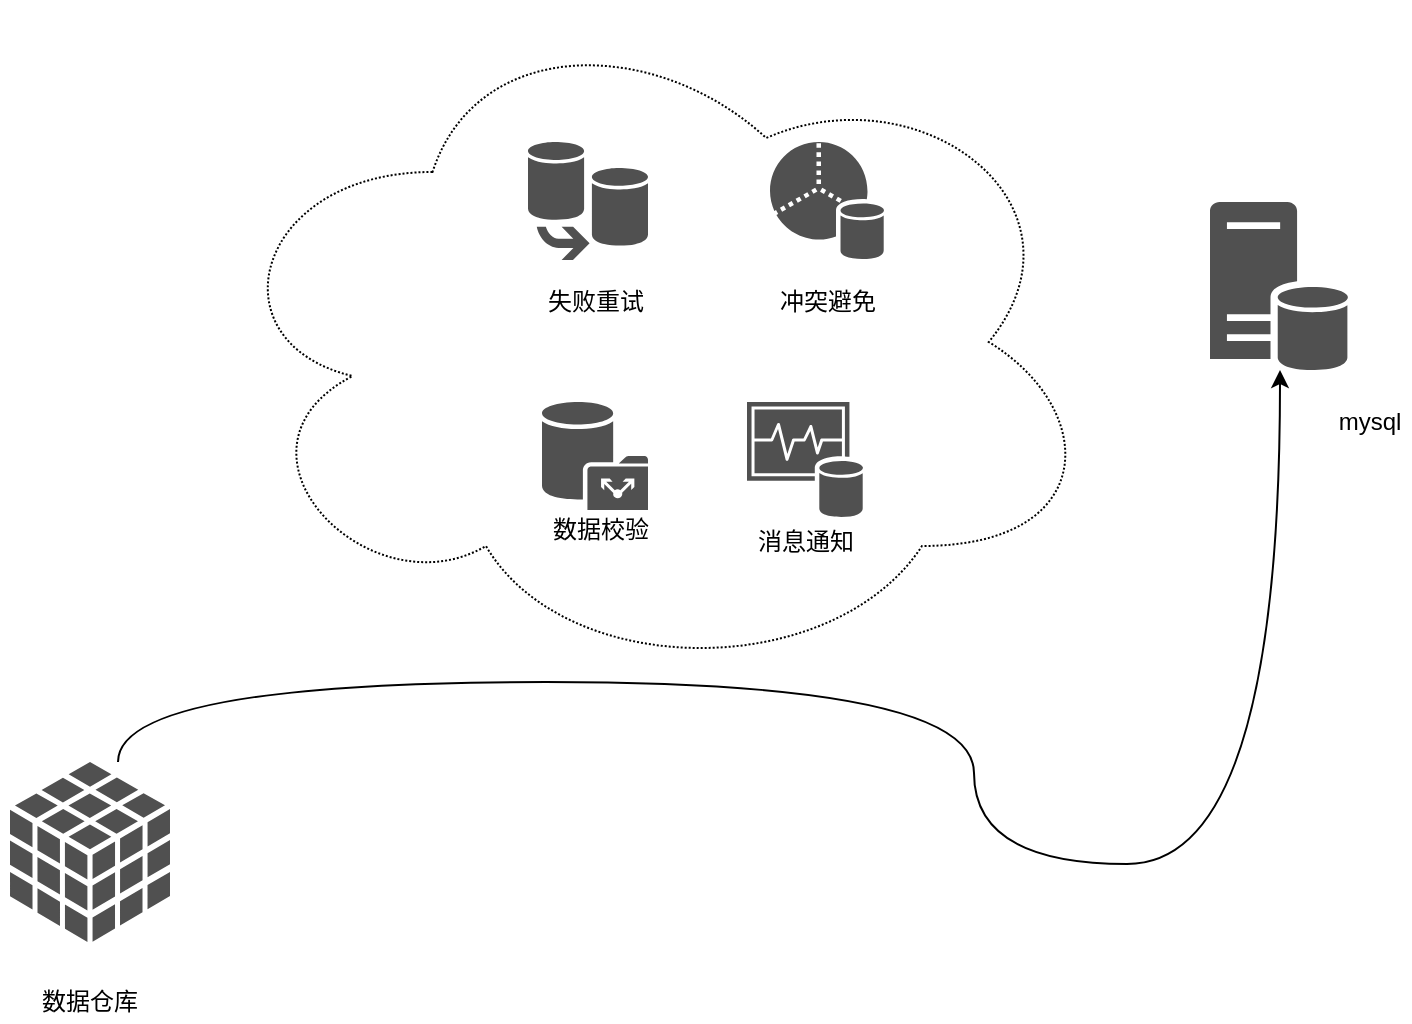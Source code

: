 <mxfile version="13.1.0" type="github">
  <diagram id="hAr6CDP33GyeZNMjy5qR" name="Page-1">
    <mxGraphModel dx="946" dy="1831" grid="1" gridSize="10" guides="1" tooltips="1" connect="1" arrows="1" fold="1" page="1" pageScale="1" pageWidth="827" pageHeight="1169" math="0" shadow="0">
      <root>
        <mxCell id="0" />
        <mxCell id="1" parent="0" />
        <mxCell id="igZO0AMjIh1gHoKqFqB2-17" value="" style="ellipse;shape=cloud;whiteSpace=wrap;html=1;dashed=1;dashPattern=1 1;strokeColor=#000000;strokeWidth=1;fillColor=#ffffff;gradientColor=none;" vertex="1" parent="1">
          <mxGeometry x="190" y="-10" width="445" height="340" as="geometry" />
        </mxCell>
        <mxCell id="igZO0AMjIh1gHoKqFqB2-1" value="" style="pointerEvents=1;shadow=0;dashed=0;html=1;strokeColor=none;fillColor=#505050;labelPosition=center;verticalLabelPosition=bottom;verticalAlign=top;outlineConnect=0;align=center;shape=mxgraph.office.servers.database_server;" vertex="1" parent="1">
          <mxGeometry x="690" y="90" width="70" height="84" as="geometry" />
        </mxCell>
        <mxCell id="igZO0AMjIh1gHoKqFqB2-6" style="edgeStyle=orthogonalEdgeStyle;rounded=0;orthogonalLoop=1;jettySize=auto;html=1;curved=1;" edge="1" parent="1" source="igZO0AMjIh1gHoKqFqB2-2" target="igZO0AMjIh1gHoKqFqB2-1">
          <mxGeometry relative="1" as="geometry">
            <Array as="points">
              <mxPoint x="144" y="330" />
              <mxPoint x="572" y="330" />
              <mxPoint x="572" y="421" />
            </Array>
          </mxGeometry>
        </mxCell>
        <mxCell id="igZO0AMjIh1gHoKqFqB2-2" value="" style="shadow=0;dashed=0;html=1;strokeColor=none;fillColor=#505050;labelPosition=center;verticalLabelPosition=bottom;verticalAlign=top;outlineConnect=0;align=center;shape=mxgraph.office.databases.database_cube;" vertex="1" parent="1">
          <mxGeometry x="90" y="370" width="80" height="90" as="geometry" />
        </mxCell>
        <mxCell id="igZO0AMjIh1gHoKqFqB2-3" value="数据仓库" style="text;html=1;strokeColor=none;fillColor=none;align=center;verticalAlign=middle;whiteSpace=wrap;rounded=0;" vertex="1" parent="1">
          <mxGeometry x="85" y="480" width="90" height="20" as="geometry" />
        </mxCell>
        <mxCell id="igZO0AMjIh1gHoKqFqB2-4" value="mysql" style="text;html=1;strokeColor=none;fillColor=none;align=center;verticalAlign=middle;whiteSpace=wrap;rounded=0;" vertex="1" parent="1">
          <mxGeometry x="750" y="190" width="40" height="20" as="geometry" />
        </mxCell>
        <mxCell id="igZO0AMjIh1gHoKqFqB2-8" value="" style="shadow=0;dashed=0;html=1;strokeColor=none;fillColor=#505050;labelPosition=center;verticalLabelPosition=bottom;verticalAlign=top;outlineConnect=0;align=center;shape=mxgraph.office.databases.monitoring_store;" vertex="1" parent="1">
          <mxGeometry x="458.5" y="190" width="58" height="58" as="geometry" />
        </mxCell>
        <mxCell id="igZO0AMjIh1gHoKqFqB2-9" value="" style="shadow=0;dashed=0;html=1;strokeColor=none;fillColor=#505050;labelPosition=center;verticalLabelPosition=bottom;verticalAlign=top;outlineConnect=0;align=center;shape=mxgraph.office.databases.database_public_folder;" vertex="1" parent="1">
          <mxGeometry x="356" y="190" width="53" height="54" as="geometry" />
        </mxCell>
        <mxCell id="igZO0AMjIh1gHoKqFqB2-10" value="数据校验" style="text;html=1;strokeColor=none;fillColor=none;align=center;verticalAlign=middle;whiteSpace=wrap;rounded=0;" vertex="1" parent="1">
          <mxGeometry x="346.5" y="244" width="77" height="20" as="geometry" />
        </mxCell>
        <mxCell id="igZO0AMjIh1gHoKqFqB2-11" value="消息通知" style="text;html=1;strokeColor=none;fillColor=none;align=center;verticalAlign=middle;whiteSpace=wrap;rounded=0;" vertex="1" parent="1">
          <mxGeometry x="442.5" y="250" width="90" height="20" as="geometry" />
        </mxCell>
        <mxCell id="igZO0AMjIh1gHoKqFqB2-18" value="" style="group" vertex="1" connectable="0" parent="1">
          <mxGeometry x="322.5" y="60" width="120" height="110" as="geometry" />
        </mxCell>
        <mxCell id="igZO0AMjIh1gHoKqFqB2-7" value="失败重试" style="text;html=1;strokeColor=none;fillColor=none;align=center;verticalAlign=middle;whiteSpace=wrap;rounded=0;" vertex="1" parent="igZO0AMjIh1gHoKqFqB2-18">
          <mxGeometry y="50" width="120" height="60" as="geometry" />
        </mxCell>
        <mxCell id="igZO0AMjIh1gHoKqFqB2-12" value="" style="shadow=0;dashed=0;html=1;strokeColor=none;fillColor=#505050;labelPosition=center;verticalLabelPosition=bottom;verticalAlign=top;outlineConnect=0;align=center;shape=mxgraph.office.databases.database_mirror;" vertex="1" parent="igZO0AMjIh1gHoKqFqB2-18">
          <mxGeometry x="26.5" width="60" height="59" as="geometry" />
        </mxCell>
        <mxCell id="igZO0AMjIh1gHoKqFqB2-21" value="" style="group" vertex="1" connectable="0" parent="1">
          <mxGeometry x="498.5" y="110" width="80" height="87" as="geometry" />
        </mxCell>
        <mxCell id="igZO0AMjIh1gHoKqFqB2-22" value="" style="group" vertex="1" connectable="0" parent="igZO0AMjIh1gHoKqFqB2-21">
          <mxGeometry x="-40" y="20" width="80" height="20" as="geometry" />
        </mxCell>
        <mxCell id="igZO0AMjIh1gHoKqFqB2-14" value="冲突避免" style="text;html=1;strokeColor=none;fillColor=none;align=center;verticalAlign=middle;whiteSpace=wrap;rounded=0;" vertex="1" parent="igZO0AMjIh1gHoKqFqB2-22">
          <mxGeometry width="80" height="20" as="geometry" />
        </mxCell>
        <mxCell id="igZO0AMjIh1gHoKqFqB2-13" value="" style="shadow=0;dashed=0;html=1;strokeColor=none;fillColor=#505050;labelPosition=center;verticalLabelPosition=bottom;verticalAlign=top;outlineConnect=0;align=center;shape=mxgraph.office.databases.database_partition_3;" vertex="1" parent="1">
          <mxGeometry x="470" y="60" width="57" height="59" as="geometry" />
        </mxCell>
      </root>
    </mxGraphModel>
  </diagram>
</mxfile>
